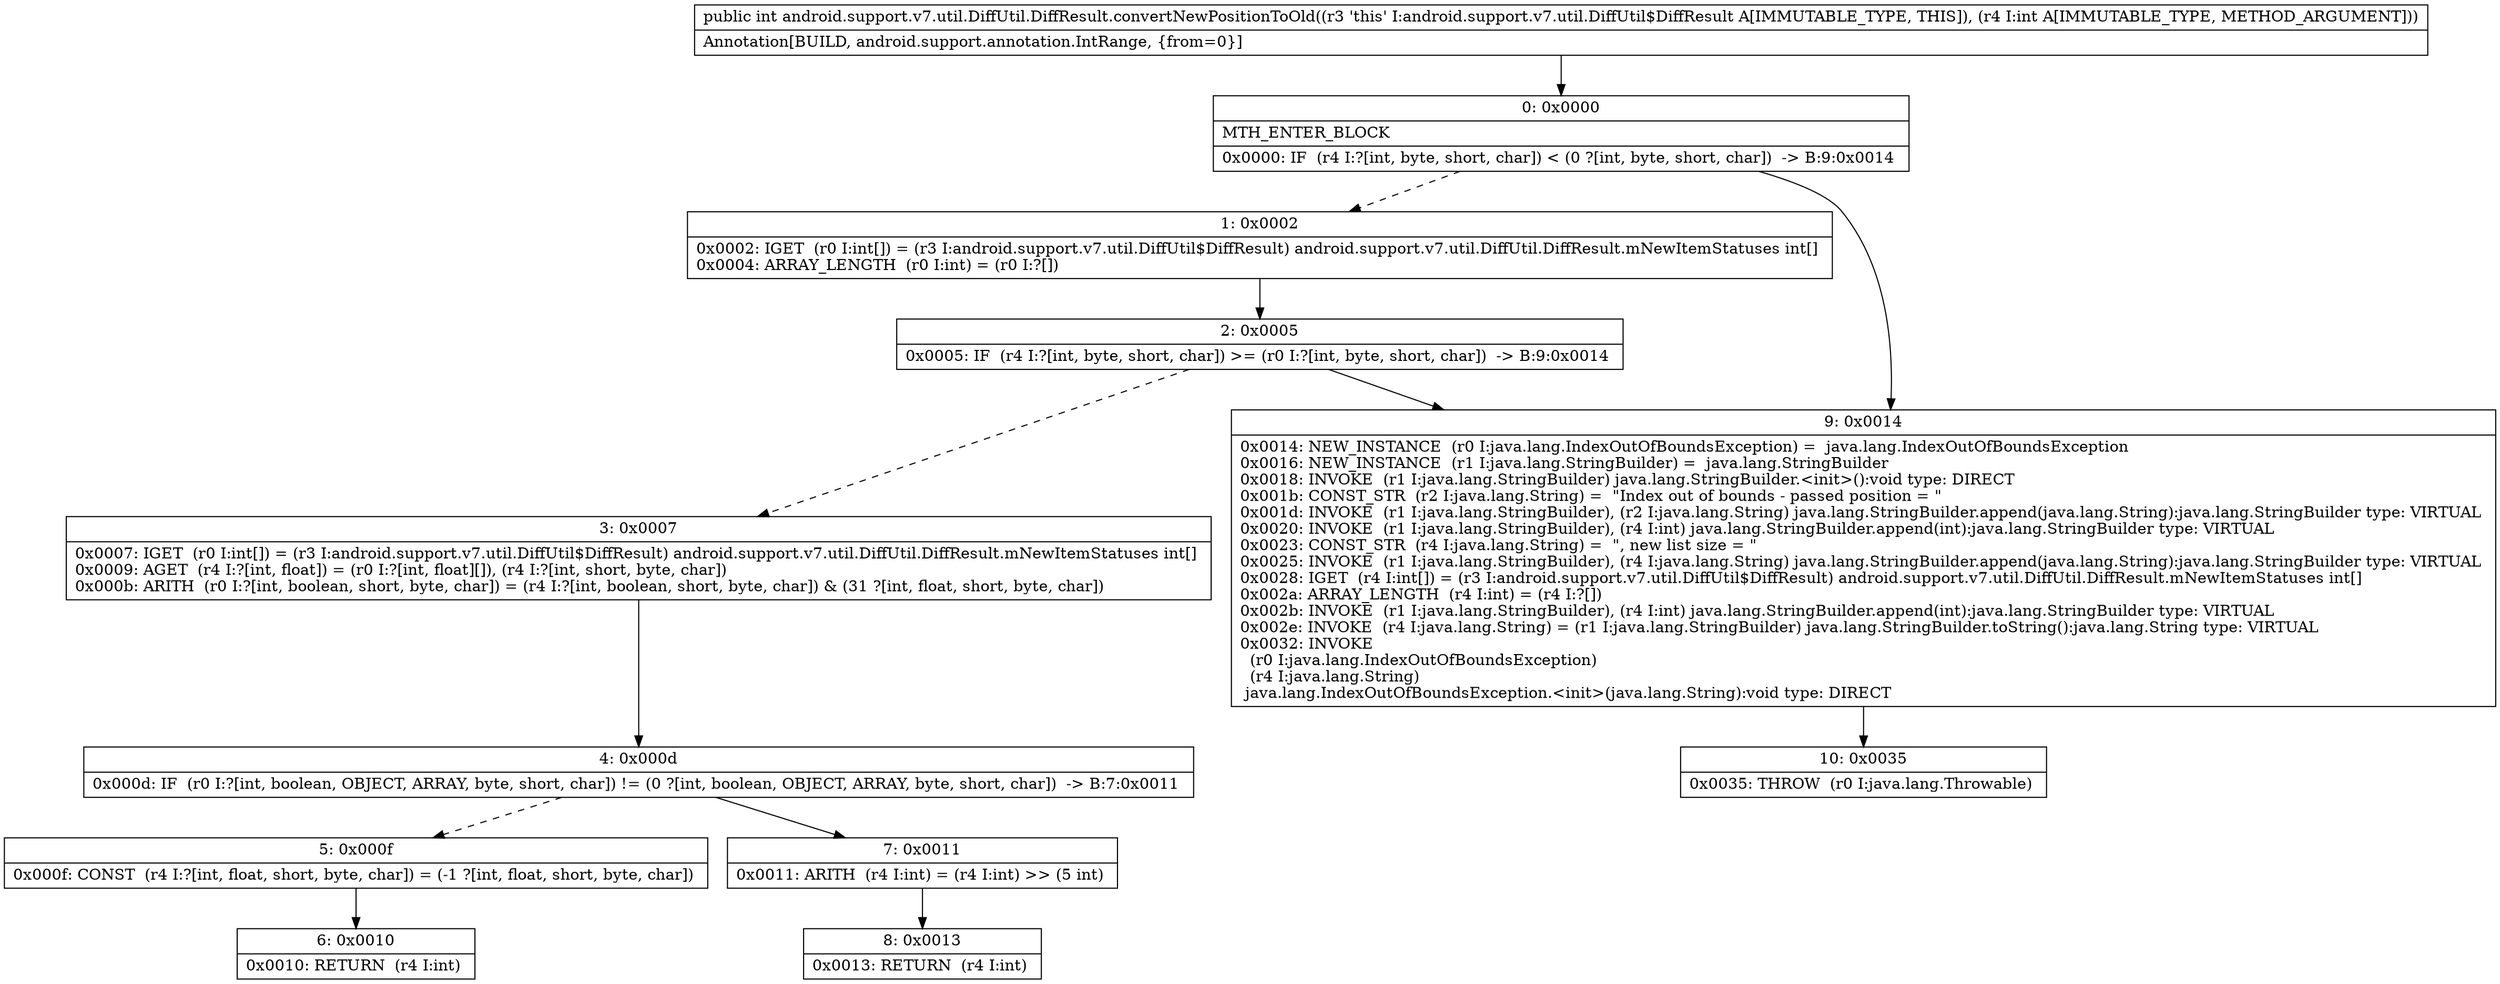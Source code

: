 digraph "CFG forandroid.support.v7.util.DiffUtil.DiffResult.convertNewPositionToOld(I)I" {
Node_0 [shape=record,label="{0\:\ 0x0000|MTH_ENTER_BLOCK\l|0x0000: IF  (r4 I:?[int, byte, short, char]) \< (0 ?[int, byte, short, char])  \-\> B:9:0x0014 \l}"];
Node_1 [shape=record,label="{1\:\ 0x0002|0x0002: IGET  (r0 I:int[]) = (r3 I:android.support.v7.util.DiffUtil$DiffResult) android.support.v7.util.DiffUtil.DiffResult.mNewItemStatuses int[] \l0x0004: ARRAY_LENGTH  (r0 I:int) = (r0 I:?[]) \l}"];
Node_2 [shape=record,label="{2\:\ 0x0005|0x0005: IF  (r4 I:?[int, byte, short, char]) \>= (r0 I:?[int, byte, short, char])  \-\> B:9:0x0014 \l}"];
Node_3 [shape=record,label="{3\:\ 0x0007|0x0007: IGET  (r0 I:int[]) = (r3 I:android.support.v7.util.DiffUtil$DiffResult) android.support.v7.util.DiffUtil.DiffResult.mNewItemStatuses int[] \l0x0009: AGET  (r4 I:?[int, float]) = (r0 I:?[int, float][]), (r4 I:?[int, short, byte, char]) \l0x000b: ARITH  (r0 I:?[int, boolean, short, byte, char]) = (r4 I:?[int, boolean, short, byte, char]) & (31 ?[int, float, short, byte, char]) \l}"];
Node_4 [shape=record,label="{4\:\ 0x000d|0x000d: IF  (r0 I:?[int, boolean, OBJECT, ARRAY, byte, short, char]) != (0 ?[int, boolean, OBJECT, ARRAY, byte, short, char])  \-\> B:7:0x0011 \l}"];
Node_5 [shape=record,label="{5\:\ 0x000f|0x000f: CONST  (r4 I:?[int, float, short, byte, char]) = (\-1 ?[int, float, short, byte, char]) \l}"];
Node_6 [shape=record,label="{6\:\ 0x0010|0x0010: RETURN  (r4 I:int) \l}"];
Node_7 [shape=record,label="{7\:\ 0x0011|0x0011: ARITH  (r4 I:int) = (r4 I:int) \>\> (5 int) \l}"];
Node_8 [shape=record,label="{8\:\ 0x0013|0x0013: RETURN  (r4 I:int) \l}"];
Node_9 [shape=record,label="{9\:\ 0x0014|0x0014: NEW_INSTANCE  (r0 I:java.lang.IndexOutOfBoundsException) =  java.lang.IndexOutOfBoundsException \l0x0016: NEW_INSTANCE  (r1 I:java.lang.StringBuilder) =  java.lang.StringBuilder \l0x0018: INVOKE  (r1 I:java.lang.StringBuilder) java.lang.StringBuilder.\<init\>():void type: DIRECT \l0x001b: CONST_STR  (r2 I:java.lang.String) =  \"Index out of bounds \- passed position = \" \l0x001d: INVOKE  (r1 I:java.lang.StringBuilder), (r2 I:java.lang.String) java.lang.StringBuilder.append(java.lang.String):java.lang.StringBuilder type: VIRTUAL \l0x0020: INVOKE  (r1 I:java.lang.StringBuilder), (r4 I:int) java.lang.StringBuilder.append(int):java.lang.StringBuilder type: VIRTUAL \l0x0023: CONST_STR  (r4 I:java.lang.String) =  \", new list size = \" \l0x0025: INVOKE  (r1 I:java.lang.StringBuilder), (r4 I:java.lang.String) java.lang.StringBuilder.append(java.lang.String):java.lang.StringBuilder type: VIRTUAL \l0x0028: IGET  (r4 I:int[]) = (r3 I:android.support.v7.util.DiffUtil$DiffResult) android.support.v7.util.DiffUtil.DiffResult.mNewItemStatuses int[] \l0x002a: ARRAY_LENGTH  (r4 I:int) = (r4 I:?[]) \l0x002b: INVOKE  (r1 I:java.lang.StringBuilder), (r4 I:int) java.lang.StringBuilder.append(int):java.lang.StringBuilder type: VIRTUAL \l0x002e: INVOKE  (r4 I:java.lang.String) = (r1 I:java.lang.StringBuilder) java.lang.StringBuilder.toString():java.lang.String type: VIRTUAL \l0x0032: INVOKE  \l  (r0 I:java.lang.IndexOutOfBoundsException)\l  (r4 I:java.lang.String)\l java.lang.IndexOutOfBoundsException.\<init\>(java.lang.String):void type: DIRECT \l}"];
Node_10 [shape=record,label="{10\:\ 0x0035|0x0035: THROW  (r0 I:java.lang.Throwable) \l}"];
MethodNode[shape=record,label="{public int android.support.v7.util.DiffUtil.DiffResult.convertNewPositionToOld((r3 'this' I:android.support.v7.util.DiffUtil$DiffResult A[IMMUTABLE_TYPE, THIS]), (r4 I:int A[IMMUTABLE_TYPE, METHOD_ARGUMENT]))  | Annotation[BUILD, android.support.annotation.IntRange, \{from=0\}]\l}"];
MethodNode -> Node_0;
Node_0 -> Node_1[style=dashed];
Node_0 -> Node_9;
Node_1 -> Node_2;
Node_2 -> Node_3[style=dashed];
Node_2 -> Node_9;
Node_3 -> Node_4;
Node_4 -> Node_5[style=dashed];
Node_4 -> Node_7;
Node_5 -> Node_6;
Node_7 -> Node_8;
Node_9 -> Node_10;
}

